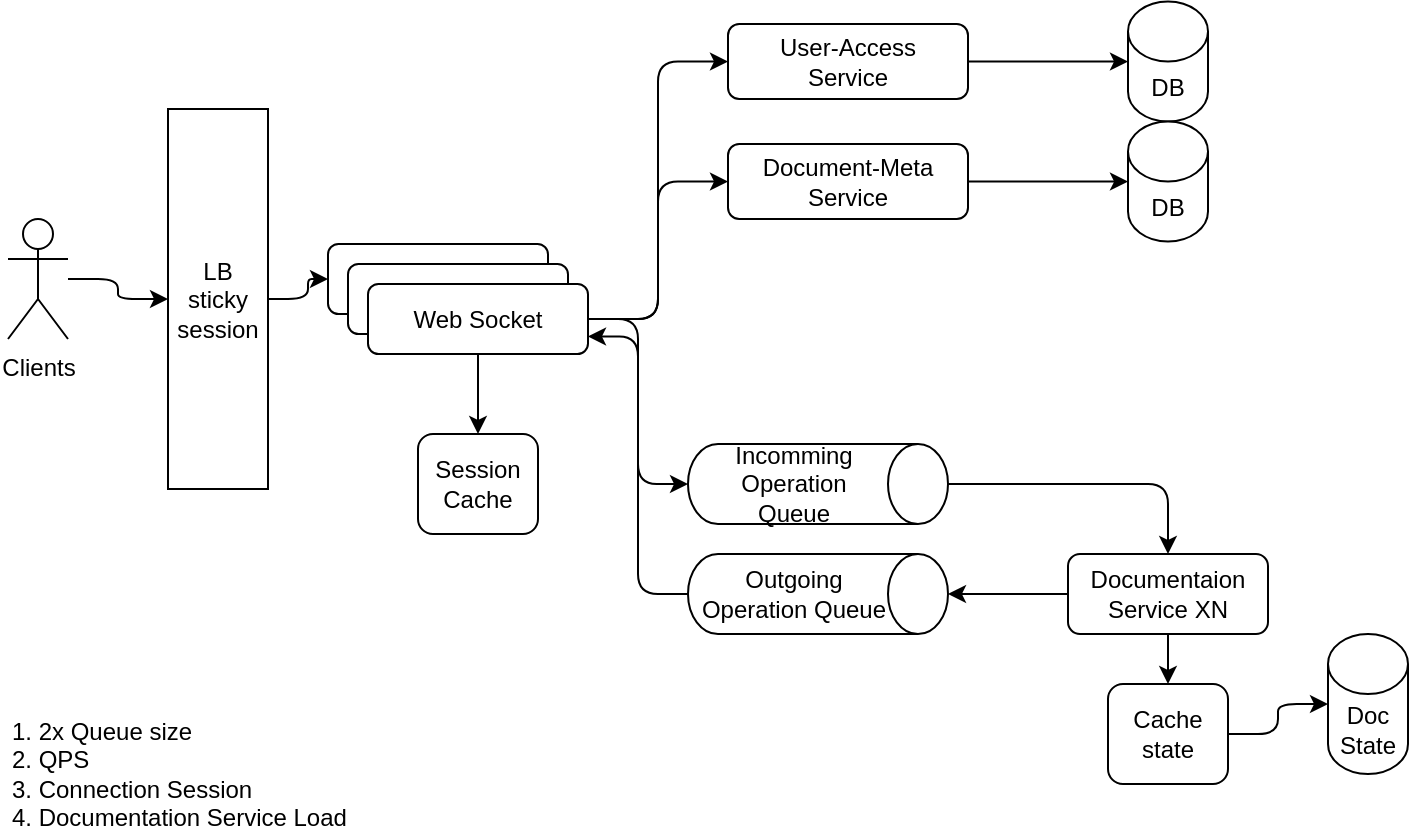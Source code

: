 <mxfile version="17.2.4" type="device"><diagram id="cVBH9muFEAn-M53L_wXL" name="architecture"><mxGraphModel dx="946" dy="619" grid="1" gridSize="10" guides="1" tooltips="1" connect="1" arrows="1" fold="1" page="1" pageScale="1" pageWidth="827" pageHeight="1169" math="0" shadow="0"><root><mxCell id="0"/><mxCell id="1" parent="0"/><mxCell id="Gzs2aAceUSSGAkv8jqkd-7" style="edgeStyle=orthogonalEdgeStyle;rounded=1;orthogonalLoop=1;jettySize=auto;html=1;entryX=0;entryY=0.5;entryDx=0;entryDy=0;" edge="1" parent="1" source="Gzs2aAceUSSGAkv8jqkd-1" target="Gzs2aAceUSSGAkv8jqkd-2"><mxGeometry relative="1" as="geometry"/></mxCell><mxCell id="Gzs2aAceUSSGAkv8jqkd-1" value="Clients" style="shape=umlActor;verticalLabelPosition=bottom;verticalAlign=top;html=1;outlineConnect=0;" vertex="1" parent="1"><mxGeometry x="40" y="137.5" width="30" height="60" as="geometry"/></mxCell><mxCell id="Gzs2aAceUSSGAkv8jqkd-8" style="edgeStyle=orthogonalEdgeStyle;rounded=1;orthogonalLoop=1;jettySize=auto;html=1;entryX=0;entryY=0.5;entryDx=0;entryDy=0;" edge="1" parent="1" source="Gzs2aAceUSSGAkv8jqkd-2" target="Gzs2aAceUSSGAkv8jqkd-4"><mxGeometry relative="1" as="geometry"/></mxCell><mxCell id="Gzs2aAceUSSGAkv8jqkd-2" value="LB&lt;br&gt;sticky&lt;br&gt;session" style="rounded=0;whiteSpace=wrap;html=1;" vertex="1" parent="1"><mxGeometry x="120" y="82.5" width="50" height="190" as="geometry"/></mxCell><mxCell id="Gzs2aAceUSSGAkv8jqkd-4" value="Web Socket" style="rounded=1;whiteSpace=wrap;html=1;" vertex="1" parent="1"><mxGeometry x="200" y="150" width="110" height="35" as="geometry"/></mxCell><mxCell id="Gzs2aAceUSSGAkv8jqkd-5" value="Web Socket" style="rounded=1;whiteSpace=wrap;html=1;" vertex="1" parent="1"><mxGeometry x="210" y="160" width="110" height="35" as="geometry"/></mxCell><mxCell id="Gzs2aAceUSSGAkv8jqkd-11" style="edgeStyle=orthogonalEdgeStyle;rounded=1;orthogonalLoop=1;jettySize=auto;html=1;entryX=0;entryY=0.5;entryDx=0;entryDy=0;" edge="1" parent="1" source="Gzs2aAceUSSGAkv8jqkd-6" target="Gzs2aAceUSSGAkv8jqkd-10"><mxGeometry relative="1" as="geometry"/></mxCell><mxCell id="Gzs2aAceUSSGAkv8jqkd-13" style="edgeStyle=orthogonalEdgeStyle;rounded=1;orthogonalLoop=1;jettySize=auto;html=1;entryX=0;entryY=0.5;entryDx=0;entryDy=0;" edge="1" parent="1" source="Gzs2aAceUSSGAkv8jqkd-6" target="Gzs2aAceUSSGAkv8jqkd-12"><mxGeometry relative="1" as="geometry"/></mxCell><mxCell id="Gzs2aAceUSSGAkv8jqkd-14" style="edgeStyle=orthogonalEdgeStyle;rounded=1;orthogonalLoop=1;jettySize=auto;html=1;entryX=0.5;entryY=1;entryDx=0;entryDy=0;entryPerimeter=0;" edge="1" parent="1" source="Gzs2aAceUSSGAkv8jqkd-6" target="Gzs2aAceUSSGAkv8jqkd-9"><mxGeometry relative="1" as="geometry"/></mxCell><mxCell id="Gzs2aAceUSSGAkv8jqkd-31" style="edgeStyle=orthogonalEdgeStyle;rounded=1;orthogonalLoop=1;jettySize=auto;html=1;entryX=0.5;entryY=0;entryDx=0;entryDy=0;" edge="1" parent="1" source="Gzs2aAceUSSGAkv8jqkd-6" target="Gzs2aAceUSSGAkv8jqkd-30"><mxGeometry relative="1" as="geometry"/></mxCell><mxCell id="Gzs2aAceUSSGAkv8jqkd-6" value="Web Socket" style="rounded=1;whiteSpace=wrap;html=1;" vertex="1" parent="1"><mxGeometry x="220" y="170" width="110" height="35" as="geometry"/></mxCell><mxCell id="Gzs2aAceUSSGAkv8jqkd-21" style="edgeStyle=orthogonalEdgeStyle;rounded=1;orthogonalLoop=1;jettySize=auto;html=1;entryX=0.5;entryY=0;entryDx=0;entryDy=0;" edge="1" parent="1" source="Gzs2aAceUSSGAkv8jqkd-9" target="Gzs2aAceUSSGAkv8jqkd-20"><mxGeometry relative="1" as="geometry"/></mxCell><mxCell id="Gzs2aAceUSSGAkv8jqkd-9" value="Incomming Operation&lt;br&gt;Queue" style="shape=cylinder3;whiteSpace=wrap;html=1;boundedLbl=1;backgroundOutline=1;size=15;direction=south;" vertex="1" parent="1"><mxGeometry x="380" y="250" width="130" height="40" as="geometry"/></mxCell><mxCell id="Gzs2aAceUSSGAkv8jqkd-27" style="edgeStyle=orthogonalEdgeStyle;rounded=1;orthogonalLoop=1;jettySize=auto;html=1;entryX=0;entryY=0.5;entryDx=0;entryDy=0;entryPerimeter=0;" edge="1" parent="1" source="Gzs2aAceUSSGAkv8jqkd-10" target="Gzs2aAceUSSGAkv8jqkd-26"><mxGeometry relative="1" as="geometry"/></mxCell><mxCell id="Gzs2aAceUSSGAkv8jqkd-10" value="User-Access&lt;br&gt;Service" style="rounded=1;whiteSpace=wrap;html=1;" vertex="1" parent="1"><mxGeometry x="400" y="40" width="120" height="37.5" as="geometry"/></mxCell><mxCell id="Gzs2aAceUSSGAkv8jqkd-29" style="edgeStyle=orthogonalEdgeStyle;rounded=1;orthogonalLoop=1;jettySize=auto;html=1;" edge="1" parent="1" source="Gzs2aAceUSSGAkv8jqkd-12" target="Gzs2aAceUSSGAkv8jqkd-28"><mxGeometry relative="1" as="geometry"/></mxCell><mxCell id="Gzs2aAceUSSGAkv8jqkd-12" value="Document-Meta&lt;br&gt;Service" style="rounded=1;whiteSpace=wrap;html=1;" vertex="1" parent="1"><mxGeometry x="400" y="100" width="120" height="37.5" as="geometry"/></mxCell><mxCell id="Gzs2aAceUSSGAkv8jqkd-18" style="edgeStyle=orthogonalEdgeStyle;rounded=1;orthogonalLoop=1;jettySize=auto;html=1;entryX=0;entryY=0.5;entryDx=0;entryDy=0;entryPerimeter=0;" edge="1" parent="1" source="Gzs2aAceUSSGAkv8jqkd-15" target="Gzs2aAceUSSGAkv8jqkd-16"><mxGeometry relative="1" as="geometry"/></mxCell><mxCell id="Gzs2aAceUSSGAkv8jqkd-15" value="Cache&lt;br&gt;state" style="rounded=1;whiteSpace=wrap;html=1;" vertex="1" parent="1"><mxGeometry x="590" y="370" width="60" height="50" as="geometry"/></mxCell><mxCell id="Gzs2aAceUSSGAkv8jqkd-16" value="Doc&lt;br&gt;State" style="shape=cylinder3;whiteSpace=wrap;html=1;boundedLbl=1;backgroundOutline=1;size=15;" vertex="1" parent="1"><mxGeometry x="700" y="345" width="40" height="70" as="geometry"/></mxCell><mxCell id="Gzs2aAceUSSGAkv8jqkd-24" style="edgeStyle=orthogonalEdgeStyle;rounded=1;orthogonalLoop=1;jettySize=auto;html=1;entryX=1;entryY=0.75;entryDx=0;entryDy=0;" edge="1" parent="1" source="Gzs2aAceUSSGAkv8jqkd-19" target="Gzs2aAceUSSGAkv8jqkd-6"><mxGeometry relative="1" as="geometry"/></mxCell><mxCell id="Gzs2aAceUSSGAkv8jqkd-19" value="Outgoing&lt;br&gt;Operation Queue" style="shape=cylinder3;whiteSpace=wrap;html=1;boundedLbl=1;backgroundOutline=1;size=15;direction=south;" vertex="1" parent="1"><mxGeometry x="380" y="305" width="130" height="40" as="geometry"/></mxCell><mxCell id="Gzs2aAceUSSGAkv8jqkd-23" style="edgeStyle=orthogonalEdgeStyle;rounded=1;orthogonalLoop=1;jettySize=auto;html=1;entryX=0.5;entryY=0;entryDx=0;entryDy=0;entryPerimeter=0;" edge="1" parent="1" source="Gzs2aAceUSSGAkv8jqkd-20" target="Gzs2aAceUSSGAkv8jqkd-19"><mxGeometry relative="1" as="geometry"/></mxCell><mxCell id="Gzs2aAceUSSGAkv8jqkd-25" style="edgeStyle=orthogonalEdgeStyle;rounded=1;orthogonalLoop=1;jettySize=auto;html=1;" edge="1" parent="1" source="Gzs2aAceUSSGAkv8jqkd-20" target="Gzs2aAceUSSGAkv8jqkd-15"><mxGeometry relative="1" as="geometry"/></mxCell><mxCell id="Gzs2aAceUSSGAkv8jqkd-20" value="Documentaion&lt;br&gt;Service XN" style="rounded=1;whiteSpace=wrap;html=1;" vertex="1" parent="1"><mxGeometry x="570" y="305" width="100" height="40" as="geometry"/></mxCell><mxCell id="Gzs2aAceUSSGAkv8jqkd-26" value="DB" style="shape=cylinder3;whiteSpace=wrap;html=1;boundedLbl=1;backgroundOutline=1;size=15;" vertex="1" parent="1"><mxGeometry x="600" y="28.75" width="40" height="60" as="geometry"/></mxCell><mxCell id="Gzs2aAceUSSGAkv8jqkd-28" value="DB" style="shape=cylinder3;whiteSpace=wrap;html=1;boundedLbl=1;backgroundOutline=1;size=15;" vertex="1" parent="1"><mxGeometry x="600" y="88.75" width="40" height="60" as="geometry"/></mxCell><mxCell id="Gzs2aAceUSSGAkv8jqkd-30" value="Session&lt;br&gt;Cache" style="rounded=1;whiteSpace=wrap;html=1;" vertex="1" parent="1"><mxGeometry x="245" y="245" width="60" height="50" as="geometry"/></mxCell><mxCell id="Gzs2aAceUSSGAkv8jqkd-33" value="1. 2x Queue size&lt;br&gt;2. QPS&amp;nbsp;&lt;br&gt;3. Connection Session&lt;br&gt;4. Documentation Service Load" style="text;html=1;strokeColor=none;fillColor=none;align=left;verticalAlign=middle;whiteSpace=wrap;rounded=0;" vertex="1" parent="1"><mxGeometry x="40" y="390" width="180" height="50" as="geometry"/></mxCell></root></mxGraphModel></diagram></mxfile>